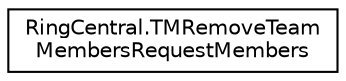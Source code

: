 digraph "Graphical Class Hierarchy"
{
 // LATEX_PDF_SIZE
  edge [fontname="Helvetica",fontsize="10",labelfontname="Helvetica",labelfontsize="10"];
  node [fontname="Helvetica",fontsize="10",shape=record];
  rankdir="LR";
  Node0 [label="RingCentral.TMRemoveTeam\lMembersRequestMembers",height=0.2,width=0.4,color="black", fillcolor="white", style="filled",URL="$classRingCentral_1_1TMRemoveTeamMembersRequestMembers.html",tooltip=" "];
}
